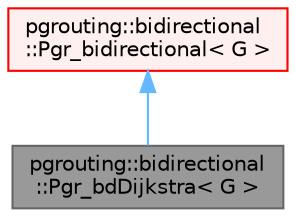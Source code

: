 digraph "pgrouting::bidirectional::Pgr_bdDijkstra&lt; G &gt;"
{
 // LATEX_PDF_SIZE
  bgcolor="transparent";
  edge [fontname=Helvetica,fontsize=10,labelfontname=Helvetica,labelfontsize=10];
  node [fontname=Helvetica,fontsize=10,shape=box,height=0.2,width=0.4];
  Node1 [id="Node000001",label="pgrouting::bidirectional\l::Pgr_bdDijkstra\< G \>",height=0.2,width=0.4,color="gray40", fillcolor="grey60", style="filled", fontcolor="black",tooltip=" "];
  Node2 -> Node1 [id="edge1_Node000001_Node000002",dir="back",color="steelblue1",style="solid",tooltip=" "];
  Node2 [id="Node000002",label="pgrouting::bidirectional\l::Pgr_bidirectional\< G \>",height=0.2,width=0.4,color="red", fillcolor="#FFF0F0", style="filled",URL="$classpgrouting_1_1bidirectional_1_1Pgr__bidirectional.html",tooltip=" "];
}
